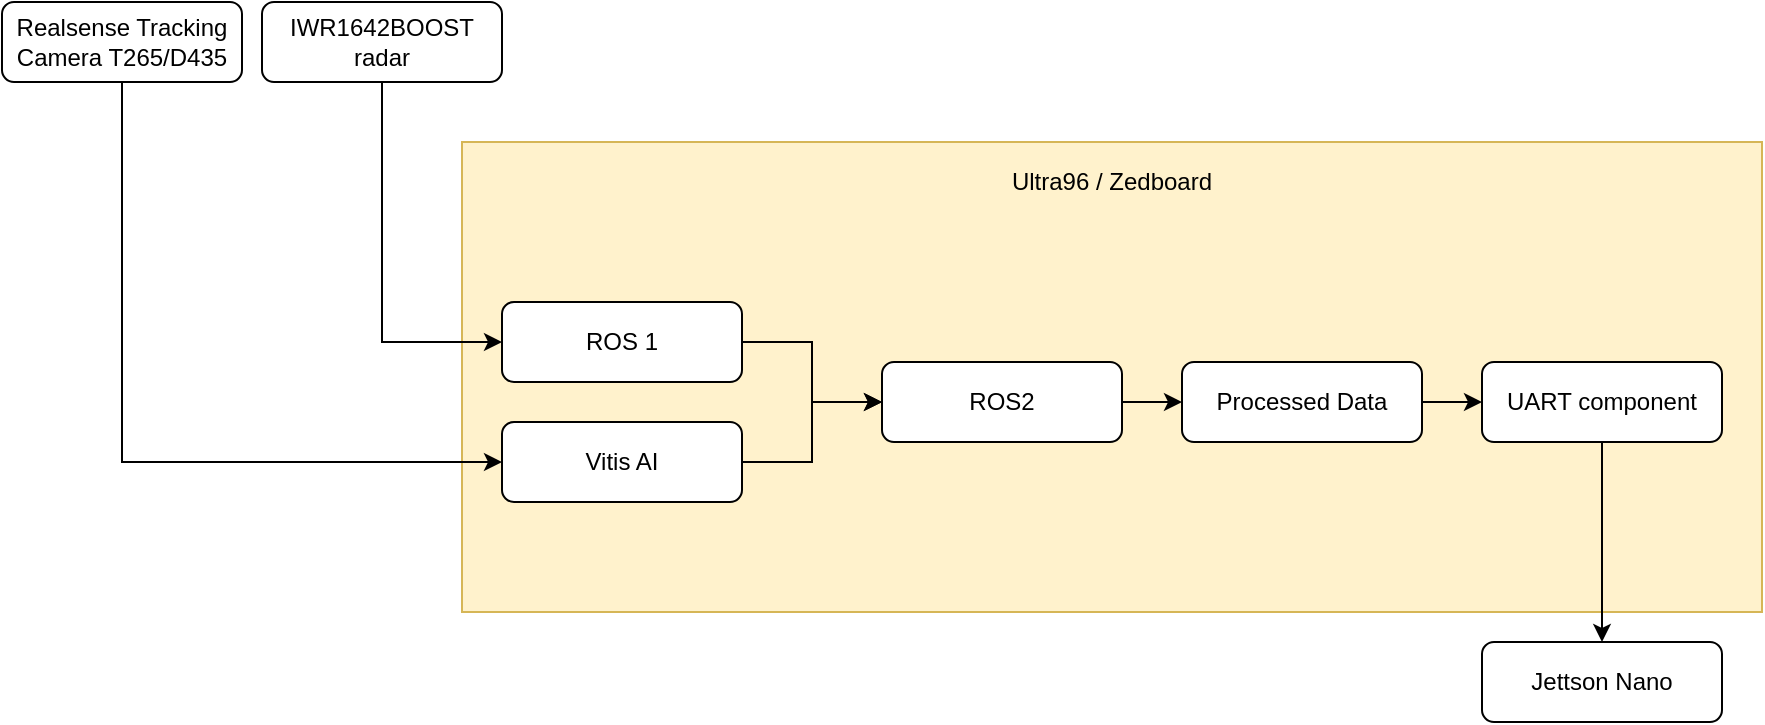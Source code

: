 <mxfile version="12.9.5" type="device"><diagram id="C5RBs43oDa-KdzZeNtuy" name="Page-1"><mxGraphModel dx="1422" dy="763" grid="1" gridSize="10" guides="1" tooltips="1" connect="1" arrows="1" fold="1" page="1" pageScale="1" pageWidth="827" pageHeight="1169" math="0" shadow="0"><root><mxCell id="WIyWlLk6GJQsqaUBKTNV-0"/><mxCell id="WIyWlLk6GJQsqaUBKTNV-1" parent="WIyWlLk6GJQsqaUBKTNV-0"/><mxCell id="pSt215RVmbDxbuNnk_90-26" value="" style="rounded=0;whiteSpace=wrap;html=1;fillColor=#fff2cc;strokeColor=#d6b656;" vertex="1" parent="WIyWlLk6GJQsqaUBKTNV-1"><mxGeometry x="250" y="150" width="650" height="235" as="geometry"/></mxCell><mxCell id="pSt215RVmbDxbuNnk_90-33" style="edgeStyle=orthogonalEdgeStyle;rounded=0;orthogonalLoop=1;jettySize=auto;html=1;exitX=0.5;exitY=1;exitDx=0;exitDy=0;entryX=0;entryY=0.5;entryDx=0;entryDy=0;" edge="1" parent="WIyWlLk6GJQsqaUBKTNV-1" source="WIyWlLk6GJQsqaUBKTNV-3" target="pSt215RVmbDxbuNnk_90-28"><mxGeometry relative="1" as="geometry"/></mxCell><mxCell id="WIyWlLk6GJQsqaUBKTNV-3" value="Realsense Tracking Camera T265/D435" style="rounded=1;whiteSpace=wrap;html=1;fontSize=12;glass=0;strokeWidth=1;shadow=0;" parent="WIyWlLk6GJQsqaUBKTNV-1" vertex="1"><mxGeometry x="20" y="80" width="120" height="40" as="geometry"/></mxCell><mxCell id="pSt215RVmbDxbuNnk_90-32" style="edgeStyle=orthogonalEdgeStyle;rounded=0;orthogonalLoop=1;jettySize=auto;html=1;exitX=0.5;exitY=1;exitDx=0;exitDy=0;entryX=0;entryY=0.5;entryDx=0;entryDy=0;" edge="1" parent="WIyWlLk6GJQsqaUBKTNV-1" source="pSt215RVmbDxbuNnk_90-0" target="pSt215RVmbDxbuNnk_90-4"><mxGeometry relative="1" as="geometry"/></mxCell><mxCell id="pSt215RVmbDxbuNnk_90-0" value="IWR1642BOOST radar" style="rounded=1;whiteSpace=wrap;html=1;fontSize=12;glass=0;strokeWidth=1;shadow=0;" vertex="1" parent="WIyWlLk6GJQsqaUBKTNV-1"><mxGeometry x="150" y="80" width="120" height="40" as="geometry"/></mxCell><mxCell id="pSt215RVmbDxbuNnk_90-34" style="edgeStyle=orthogonalEdgeStyle;rounded=0;orthogonalLoop=1;jettySize=auto;html=1;exitX=1;exitY=0.5;exitDx=0;exitDy=0;entryX=0;entryY=0.5;entryDx=0;entryDy=0;" edge="1" parent="WIyWlLk6GJQsqaUBKTNV-1" source="pSt215RVmbDxbuNnk_90-2" target="pSt215RVmbDxbuNnk_90-14"><mxGeometry relative="1" as="geometry"/></mxCell><mxCell id="pSt215RVmbDxbuNnk_90-2" value="ROS2" style="rounded=1;whiteSpace=wrap;html=1;fontSize=12;glass=0;strokeWidth=1;shadow=0;" vertex="1" parent="WIyWlLk6GJQsqaUBKTNV-1"><mxGeometry x="460" y="260" width="120" height="40" as="geometry"/></mxCell><mxCell id="pSt215RVmbDxbuNnk_90-18" value="" style="edgeStyle=orthogonalEdgeStyle;rounded=0;orthogonalLoop=1;jettySize=auto;html=1;entryX=0;entryY=0.5;entryDx=0;entryDy=0;" edge="1" parent="WIyWlLk6GJQsqaUBKTNV-1" source="pSt215RVmbDxbuNnk_90-4" target="pSt215RVmbDxbuNnk_90-2"><mxGeometry relative="1" as="geometry"><mxPoint x="414" y="250" as="targetPoint"/></mxGeometry></mxCell><mxCell id="pSt215RVmbDxbuNnk_90-4" value="ROS 1" style="rounded=1;whiteSpace=wrap;html=1;fontSize=12;glass=0;strokeWidth=1;shadow=0;" vertex="1" parent="WIyWlLk6GJQsqaUBKTNV-1"><mxGeometry x="270" y="230" width="120" height="40" as="geometry"/></mxCell><mxCell id="pSt215RVmbDxbuNnk_90-23" value="" style="edgeStyle=orthogonalEdgeStyle;rounded=0;orthogonalLoop=1;jettySize=auto;html=1;" edge="1" parent="WIyWlLk6GJQsqaUBKTNV-1" source="pSt215RVmbDxbuNnk_90-11" target="pSt215RVmbDxbuNnk_90-22"><mxGeometry relative="1" as="geometry"/></mxCell><mxCell id="pSt215RVmbDxbuNnk_90-11" value="UART component" style="rounded=1;whiteSpace=wrap;html=1;fontSize=12;glass=0;strokeWidth=1;shadow=0;" vertex="1" parent="WIyWlLk6GJQsqaUBKTNV-1"><mxGeometry x="760" y="260" width="120" height="40" as="geometry"/></mxCell><mxCell id="pSt215RVmbDxbuNnk_90-22" value="Jettson Nano" style="rounded=1;whiteSpace=wrap;html=1;fontSize=12;glass=0;strokeWidth=1;shadow=0;" vertex="1" parent="WIyWlLk6GJQsqaUBKTNV-1"><mxGeometry x="760" y="400" width="120" height="40" as="geometry"/></mxCell><mxCell id="pSt215RVmbDxbuNnk_90-16" value="" style="edgeStyle=orthogonalEdgeStyle;rounded=0;orthogonalLoop=1;jettySize=auto;html=1;" edge="1" parent="WIyWlLk6GJQsqaUBKTNV-1" source="pSt215RVmbDxbuNnk_90-14" target="pSt215RVmbDxbuNnk_90-11"><mxGeometry relative="1" as="geometry"/></mxCell><mxCell id="pSt215RVmbDxbuNnk_90-14" value="Processed Data" style="rounded=1;whiteSpace=wrap;html=1;fontSize=12;glass=0;strokeWidth=1;shadow=0;" vertex="1" parent="WIyWlLk6GJQsqaUBKTNV-1"><mxGeometry x="610" y="260" width="120" height="40" as="geometry"/></mxCell><mxCell id="pSt215RVmbDxbuNnk_90-29" value="" style="edgeStyle=orthogonalEdgeStyle;rounded=0;orthogonalLoop=1;jettySize=auto;html=1;" edge="1" parent="WIyWlLk6GJQsqaUBKTNV-1" source="pSt215RVmbDxbuNnk_90-28" target="pSt215RVmbDxbuNnk_90-2"><mxGeometry relative="1" as="geometry"/></mxCell><mxCell id="pSt215RVmbDxbuNnk_90-28" value="Vitis AI" style="rounded=1;whiteSpace=wrap;html=1;fontSize=12;glass=0;strokeWidth=1;shadow=0;" vertex="1" parent="WIyWlLk6GJQsqaUBKTNV-1"><mxGeometry x="270" y="290" width="120" height="40" as="geometry"/></mxCell><mxCell id="pSt215RVmbDxbuNnk_90-35" value="Ultra96 / Zedboard" style="text;html=1;strokeColor=none;fillColor=none;align=center;verticalAlign=middle;whiteSpace=wrap;rounded=0;" vertex="1" parent="WIyWlLk6GJQsqaUBKTNV-1"><mxGeometry x="500" y="160" width="150" height="20" as="geometry"/></mxCell></root></mxGraphModel></diagram></mxfile>